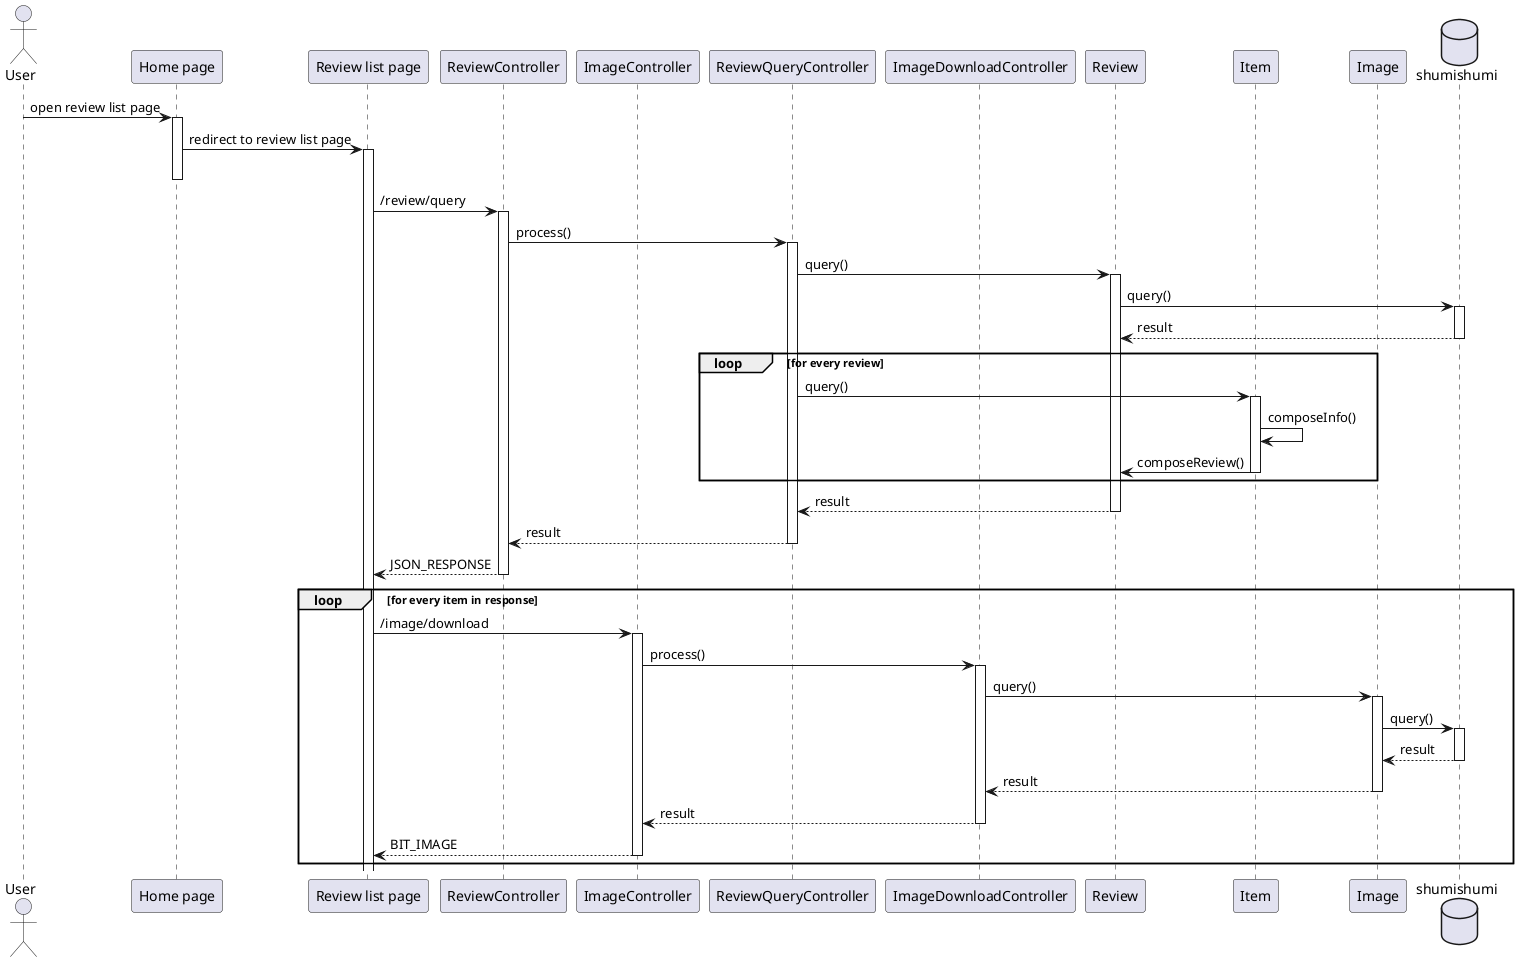 @startuml template
'autonumber 1.1.1

actor User as u

' Box "front end"
participant "Home page" as home
participant "Review list page" as rlist
' end box

' Box "back end"
participant ReviewController as rc
participant ImageController as imc

participant ReviewQueryController as reproc
participant ImageDownloadController as downproc

participant Review as rm
participant Item as im

participant Image as img
' end box

database shumishumi as db

u -> home++ : open review list page
home -> rlist ++-- : redirect to review list page

rlist -> rc++ : /review/query
rc -> reproc++ : process()

reproc -> rm++ : query()
rm -> db++ : query()
return result

loop for every review
reproc -> im++ : query()
im -> im : composeInfo()
im -> rm : composeReview()
deactivate im
end
return result
return result
return JSON_RESPONSE

loop for every item in response
    rlist -> imc++ : /image/download
    imc -> downproc++ : process()
    downproc -> img++ : query()
    img -> db++ : query()
    return result
    return result
    return result
    return BIT_IMAGE
end

@enduml